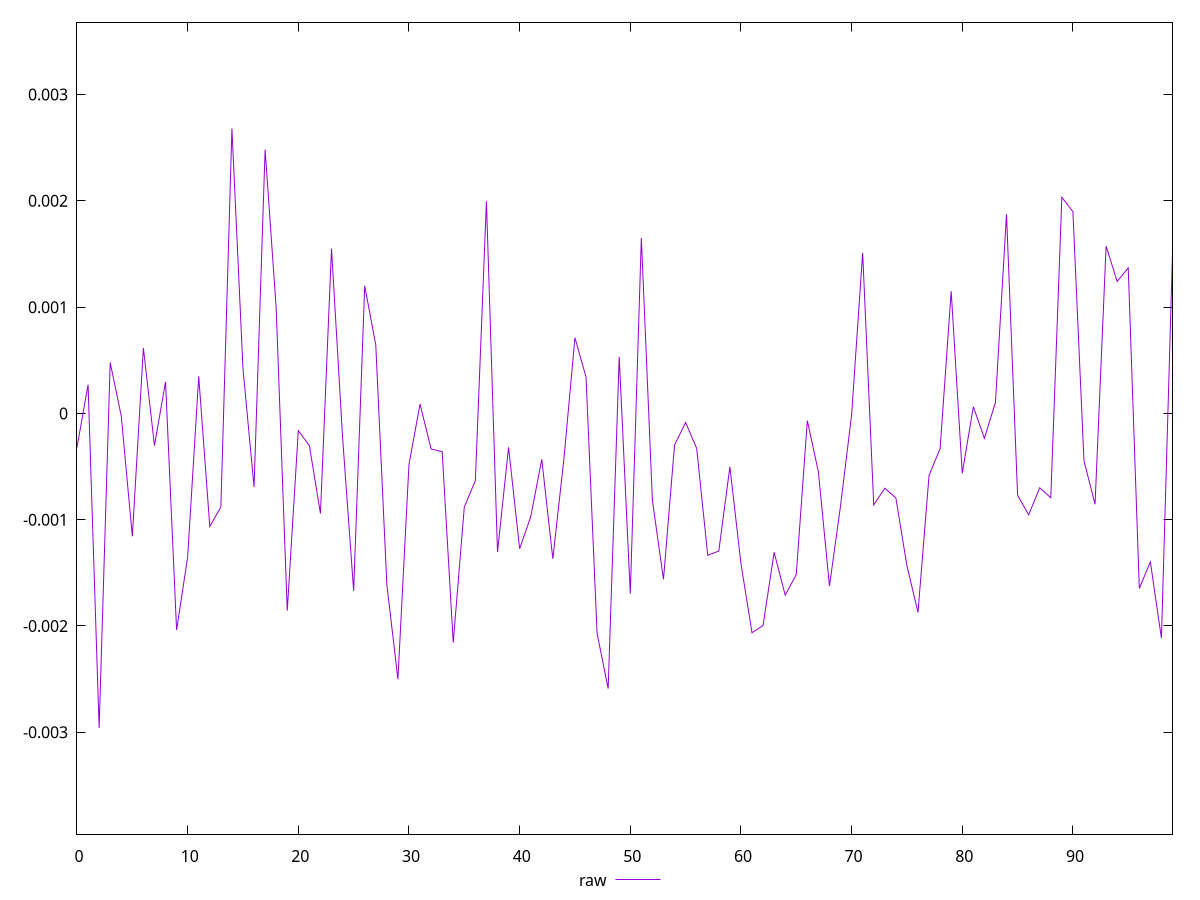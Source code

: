 reset

$raw <<EOF
0 -0.00031975693065794885
1 0.00026988357335134134
2 -0.002959660154251016
3 0.0004785087017809261
4 -0.00002594122888465583
5 -0.0011565269513524005
6 0.0006156895099675028
7 -0.0003034377739687913
8 0.0002970107577155892
9 -0.002039485649376184
10 -0.0013524453110133298
11 0.00034757304629360746
12 -0.0010641004826181092
13 -0.0008806196871015068
14 0.00268058826632528
15 0.00042010083809055216
16 -0.0006933472449884862
17 0.0024823688498828086
18 0.0009905451611258178
19 -0.001857079012649844
20 -0.0001619504262554486
21 -0.00030362329762152334
22 -0.0009419563785707478
23 0.0015511881057467688
24 -0.0002252292843994072
25 -0.0016696693210230748
26 0.0012007549330730906
27 0.0006440380801692278
28 -0.0016094451350889757
29 -0.002502122598324079
30 -0.000480510287860135
31 0.00008776760519884769
32 -0.0003354144781942861
33 -0.0003597130606690938
34 -0.002157772053159525
35 -0.000881666069057481
36 -0.000632266053569562
37 0.001995239458250185
38 -0.0013051163007084601
39 -0.0003196183950104056
40 -0.001272949271686953
41 -0.0009743514763664626
42 -0.00043280903625619454
43 -0.001368139719161797
44 -0.0004300426618631739
45 0.000712073765580333
46 0.00034204225641082245
47 -0.002070518161686434
48 -0.0025895788377678654
49 0.0005328787548210548
50 -0.0016969231942152289
51 0.0016504136029736201
52 -0.0008204672565100671
53 -0.0015614376998860993
54 -0.0002976787271611589
55 -0.00008621629085726751
56 -0.00032933145048920224
57 -0.0013353381195137695
58 -0.001295770183175725
59 -0.0005026830477617497
60 -0.0014124731171306706
61 -0.002064440453379514
62 -0.001995087551084097
63 -0.001308036959137142
64 -0.0017106832431921196
65 -0.001517038531460617
66 -0.00006802847861601819
67 -0.0005501526673451759
68 -0.001624496515316813
69 -0.0008712674135907608
70 -0.000015433174789007686
71 0.0015102371748388396
72 -0.0008613006367130513
73 -0.0007046458485015491
74 -0.000794616476073555
75 -0.00143376996970231
76 -0.001872030609331661
77 -0.0005835422353349287
78 -0.0003314664912835677
79 0.0011495701524950428
80 -0.0005635446027501531
81 0.0000626292495979272
82 -0.0002346948564148646
83 0.00010359570390945233
84 0.0018749943671241317
85 -0.0007690853096165642
86 -0.0009549515092659763
87 -0.0007002156652800587
88 -0.0007941227716811286
89 0.0020341290732052916
90 0.0018985268649965067
91 -0.00044536834928111805
92 -0.0008550128071272104
93 0.001573719963744545
94 0.0012415569044685812
95 0.001369463234447861
96 -0.001646589926397321
97 -0.0013978458008282138
98 -0.002116497539292049
99 0.001509019147169975
EOF

set key outside below
set xrange [0:99]
set yrange [-0.003959660154251016:0.0036805882663252802]
set trange [-0.003959660154251016:0.0036805882663252802]
set terminal svg size 640, 500 enhanced background rgb 'white'
set output "reports/report_00032_2021-02-25T10-28-15.087Z/meta/pScore-difference/samples/music/raw/values.svg"

plot $raw title "raw" with line

reset
